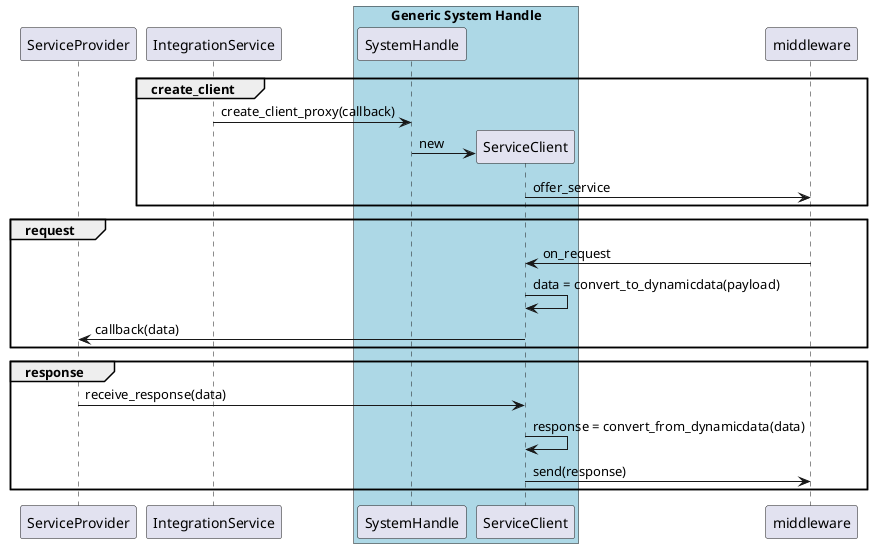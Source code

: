 @startuml


participant ServiceProvider


group #transparent create_client
    IntegrationService -> "SystemHandle" as SH : create_client_proxy(callback)
    create ServiceClient
    SH -> ServiceClient : new
    ServiceClient -> middleware : offer_service
end


group #transparent request
    middleware -> ServiceClient : on_request
    ServiceClient -> ServiceClient : data = convert_to_dynamicdata(payload)
    ServiceClient -> ServiceProvider : callback(data)
end


group #transparent response
    ServiceProvider -> ServiceClient : receive_response(data)
    ServiceClient -> ServiceClient : response = convert_from_dynamicdata(data)
    ServiceClient -> middleware : send(response)
end


box "Generic System Handle" #LightBlue
        participant SH
        participant ServiceClient
end box


participant middleware


@enduml